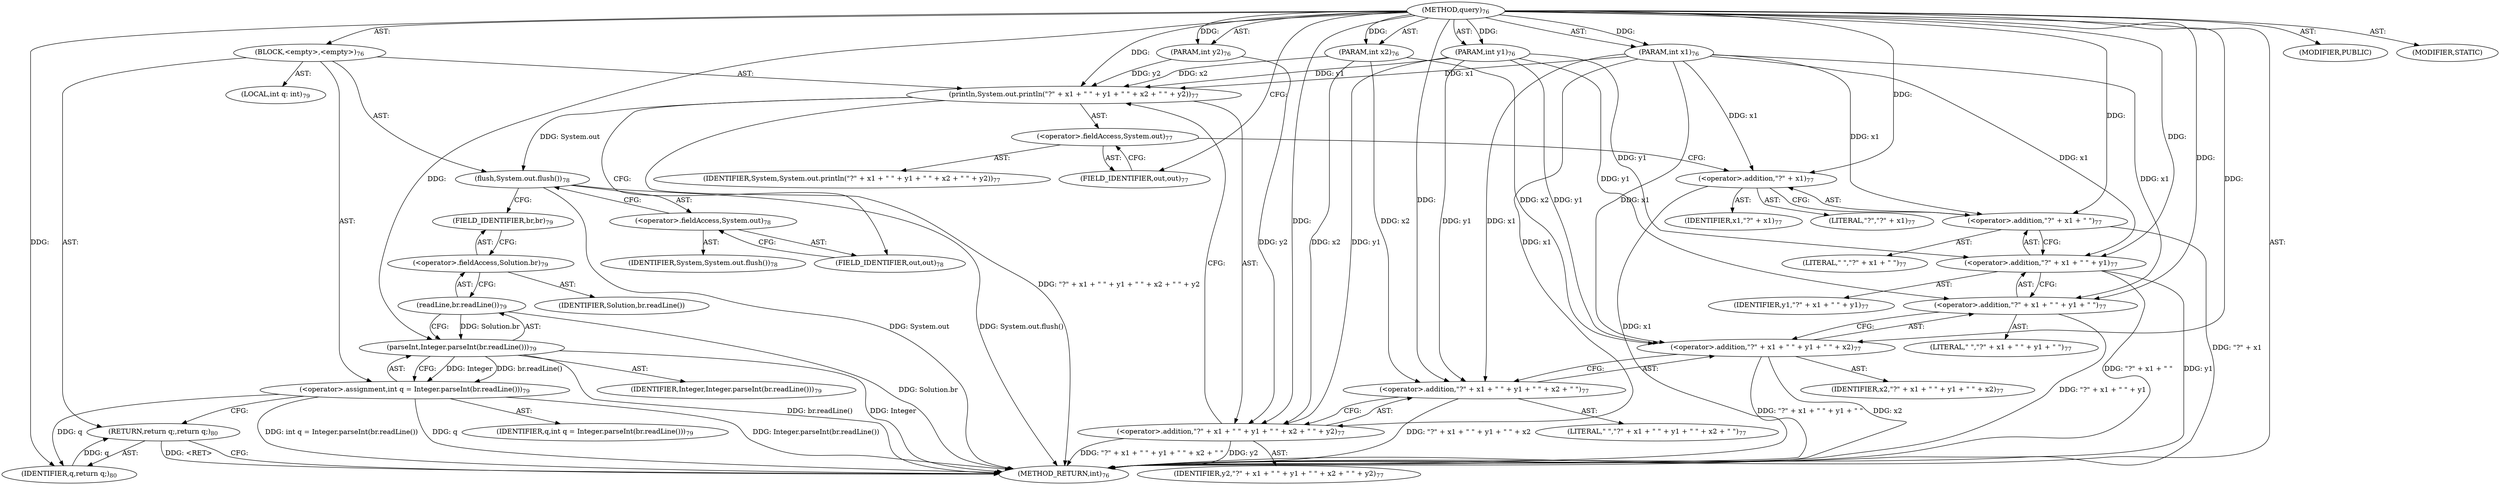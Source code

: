 digraph "query" {  
"459" [label = <(METHOD,query)<SUB>76</SUB>> ]
"460" [label = <(PARAM,int x1)<SUB>76</SUB>> ]
"461" [label = <(PARAM,int y1)<SUB>76</SUB>> ]
"462" [label = <(PARAM,int x2)<SUB>76</SUB>> ]
"463" [label = <(PARAM,int y2)<SUB>76</SUB>> ]
"464" [label = <(BLOCK,&lt;empty&gt;,&lt;empty&gt;)<SUB>76</SUB>> ]
"465" [label = <(println,System.out.println(&quot;?&quot; + x1 + &quot; &quot; + y1 + &quot; &quot; + x2 + &quot; &quot; + y2))<SUB>77</SUB>> ]
"466" [label = <(&lt;operator&gt;.fieldAccess,System.out)<SUB>77</SUB>> ]
"467" [label = <(IDENTIFIER,System,System.out.println(&quot;?&quot; + x1 + &quot; &quot; + y1 + &quot; &quot; + x2 + &quot; &quot; + y2))<SUB>77</SUB>> ]
"468" [label = <(FIELD_IDENTIFIER,out,out)<SUB>77</SUB>> ]
"469" [label = <(&lt;operator&gt;.addition,&quot;?&quot; + x1 + &quot; &quot; + y1 + &quot; &quot; + x2 + &quot; &quot; + y2)<SUB>77</SUB>> ]
"470" [label = <(&lt;operator&gt;.addition,&quot;?&quot; + x1 + &quot; &quot; + y1 + &quot; &quot; + x2 + &quot; &quot;)<SUB>77</SUB>> ]
"471" [label = <(&lt;operator&gt;.addition,&quot;?&quot; + x1 + &quot; &quot; + y1 + &quot; &quot; + x2)<SUB>77</SUB>> ]
"472" [label = <(&lt;operator&gt;.addition,&quot;?&quot; + x1 + &quot; &quot; + y1 + &quot; &quot;)<SUB>77</SUB>> ]
"473" [label = <(&lt;operator&gt;.addition,&quot;?&quot; + x1 + &quot; &quot; + y1)<SUB>77</SUB>> ]
"474" [label = <(&lt;operator&gt;.addition,&quot;?&quot; + x1 + &quot; &quot;)<SUB>77</SUB>> ]
"475" [label = <(&lt;operator&gt;.addition,&quot;?&quot; + x1)<SUB>77</SUB>> ]
"476" [label = <(LITERAL,&quot;?&quot;,&quot;?&quot; + x1)<SUB>77</SUB>> ]
"477" [label = <(IDENTIFIER,x1,&quot;?&quot; + x1)<SUB>77</SUB>> ]
"478" [label = <(LITERAL,&quot; &quot;,&quot;?&quot; + x1 + &quot; &quot;)<SUB>77</SUB>> ]
"479" [label = <(IDENTIFIER,y1,&quot;?&quot; + x1 + &quot; &quot; + y1)<SUB>77</SUB>> ]
"480" [label = <(LITERAL,&quot; &quot;,&quot;?&quot; + x1 + &quot; &quot; + y1 + &quot; &quot;)<SUB>77</SUB>> ]
"481" [label = <(IDENTIFIER,x2,&quot;?&quot; + x1 + &quot; &quot; + y1 + &quot; &quot; + x2)<SUB>77</SUB>> ]
"482" [label = <(LITERAL,&quot; &quot;,&quot;?&quot; + x1 + &quot; &quot; + y1 + &quot; &quot; + x2 + &quot; &quot;)<SUB>77</SUB>> ]
"483" [label = <(IDENTIFIER,y2,&quot;?&quot; + x1 + &quot; &quot; + y1 + &quot; &quot; + x2 + &quot; &quot; + y2)<SUB>77</SUB>> ]
"484" [label = <(flush,System.out.flush())<SUB>78</SUB>> ]
"485" [label = <(&lt;operator&gt;.fieldAccess,System.out)<SUB>78</SUB>> ]
"486" [label = <(IDENTIFIER,System,System.out.flush())<SUB>78</SUB>> ]
"487" [label = <(FIELD_IDENTIFIER,out,out)<SUB>78</SUB>> ]
"488" [label = <(LOCAL,int q: int)<SUB>79</SUB>> ]
"489" [label = <(&lt;operator&gt;.assignment,int q = Integer.parseInt(br.readLine()))<SUB>79</SUB>> ]
"490" [label = <(IDENTIFIER,q,int q = Integer.parseInt(br.readLine()))<SUB>79</SUB>> ]
"491" [label = <(parseInt,Integer.parseInt(br.readLine()))<SUB>79</SUB>> ]
"492" [label = <(IDENTIFIER,Integer,Integer.parseInt(br.readLine()))<SUB>79</SUB>> ]
"493" [label = <(readLine,br.readLine())<SUB>79</SUB>> ]
"494" [label = <(&lt;operator&gt;.fieldAccess,Solution.br)<SUB>79</SUB>> ]
"495" [label = <(IDENTIFIER,Solution,br.readLine())> ]
"496" [label = <(FIELD_IDENTIFIER,br,br)<SUB>79</SUB>> ]
"497" [label = <(RETURN,return q;,return q;)<SUB>80</SUB>> ]
"498" [label = <(IDENTIFIER,q,return q;)<SUB>80</SUB>> ]
"499" [label = <(MODIFIER,PUBLIC)> ]
"500" [label = <(MODIFIER,STATIC)> ]
"501" [label = <(METHOD_RETURN,int)<SUB>76</SUB>> ]
  "459" -> "460"  [ label = "AST: "] 
  "459" -> "461"  [ label = "AST: "] 
  "459" -> "462"  [ label = "AST: "] 
  "459" -> "463"  [ label = "AST: "] 
  "459" -> "464"  [ label = "AST: "] 
  "459" -> "499"  [ label = "AST: "] 
  "459" -> "500"  [ label = "AST: "] 
  "459" -> "501"  [ label = "AST: "] 
  "464" -> "465"  [ label = "AST: "] 
  "464" -> "484"  [ label = "AST: "] 
  "464" -> "488"  [ label = "AST: "] 
  "464" -> "489"  [ label = "AST: "] 
  "464" -> "497"  [ label = "AST: "] 
  "465" -> "466"  [ label = "AST: "] 
  "465" -> "469"  [ label = "AST: "] 
  "466" -> "467"  [ label = "AST: "] 
  "466" -> "468"  [ label = "AST: "] 
  "469" -> "470"  [ label = "AST: "] 
  "469" -> "483"  [ label = "AST: "] 
  "470" -> "471"  [ label = "AST: "] 
  "470" -> "482"  [ label = "AST: "] 
  "471" -> "472"  [ label = "AST: "] 
  "471" -> "481"  [ label = "AST: "] 
  "472" -> "473"  [ label = "AST: "] 
  "472" -> "480"  [ label = "AST: "] 
  "473" -> "474"  [ label = "AST: "] 
  "473" -> "479"  [ label = "AST: "] 
  "474" -> "475"  [ label = "AST: "] 
  "474" -> "478"  [ label = "AST: "] 
  "475" -> "476"  [ label = "AST: "] 
  "475" -> "477"  [ label = "AST: "] 
  "484" -> "485"  [ label = "AST: "] 
  "485" -> "486"  [ label = "AST: "] 
  "485" -> "487"  [ label = "AST: "] 
  "489" -> "490"  [ label = "AST: "] 
  "489" -> "491"  [ label = "AST: "] 
  "491" -> "492"  [ label = "AST: "] 
  "491" -> "493"  [ label = "AST: "] 
  "493" -> "494"  [ label = "AST: "] 
  "494" -> "495"  [ label = "AST: "] 
  "494" -> "496"  [ label = "AST: "] 
  "497" -> "498"  [ label = "AST: "] 
  "465" -> "487"  [ label = "CFG: "] 
  "484" -> "496"  [ label = "CFG: "] 
  "489" -> "497"  [ label = "CFG: "] 
  "497" -> "501"  [ label = "CFG: "] 
  "466" -> "475"  [ label = "CFG: "] 
  "469" -> "465"  [ label = "CFG: "] 
  "485" -> "484"  [ label = "CFG: "] 
  "491" -> "489"  [ label = "CFG: "] 
  "468" -> "466"  [ label = "CFG: "] 
  "470" -> "469"  [ label = "CFG: "] 
  "487" -> "485"  [ label = "CFG: "] 
  "493" -> "491"  [ label = "CFG: "] 
  "471" -> "470"  [ label = "CFG: "] 
  "494" -> "493"  [ label = "CFG: "] 
  "472" -> "471"  [ label = "CFG: "] 
  "496" -> "494"  [ label = "CFG: "] 
  "473" -> "472"  [ label = "CFG: "] 
  "474" -> "473"  [ label = "CFG: "] 
  "475" -> "474"  [ label = "CFG: "] 
  "459" -> "468"  [ label = "CFG: "] 
  "497" -> "501"  [ label = "DDG: &lt;RET&gt;"] 
  "475" -> "501"  [ label = "DDG: x1"] 
  "474" -> "501"  [ label = "DDG: &quot;?&quot; + x1"] 
  "473" -> "501"  [ label = "DDG: &quot;?&quot; + x1 + &quot; &quot;"] 
  "473" -> "501"  [ label = "DDG: y1"] 
  "472" -> "501"  [ label = "DDG: &quot;?&quot; + x1 + &quot; &quot; + y1"] 
  "471" -> "501"  [ label = "DDG: &quot;?&quot; + x1 + &quot; &quot; + y1 + &quot; &quot;"] 
  "471" -> "501"  [ label = "DDG: x2"] 
  "470" -> "501"  [ label = "DDG: &quot;?&quot; + x1 + &quot; &quot; + y1 + &quot; &quot; + x2"] 
  "469" -> "501"  [ label = "DDG: &quot;?&quot; + x1 + &quot; &quot; + y1 + &quot; &quot; + x2 + &quot; &quot;"] 
  "469" -> "501"  [ label = "DDG: y2"] 
  "465" -> "501"  [ label = "DDG: &quot;?&quot; + x1 + &quot; &quot; + y1 + &quot; &quot; + x2 + &quot; &quot; + y2"] 
  "484" -> "501"  [ label = "DDG: System.out"] 
  "484" -> "501"  [ label = "DDG: System.out.flush()"] 
  "489" -> "501"  [ label = "DDG: q"] 
  "493" -> "501"  [ label = "DDG: Solution.br"] 
  "491" -> "501"  [ label = "DDG: br.readLine()"] 
  "489" -> "501"  [ label = "DDG: Integer.parseInt(br.readLine())"] 
  "489" -> "501"  [ label = "DDG: int q = Integer.parseInt(br.readLine())"] 
  "491" -> "501"  [ label = "DDG: Integer"] 
  "459" -> "460"  [ label = "DDG: "] 
  "459" -> "461"  [ label = "DDG: "] 
  "459" -> "462"  [ label = "DDG: "] 
  "459" -> "463"  [ label = "DDG: "] 
  "491" -> "489"  [ label = "DDG: Integer"] 
  "491" -> "489"  [ label = "DDG: br.readLine()"] 
  "498" -> "497"  [ label = "DDG: q"] 
  "459" -> "465"  [ label = "DDG: "] 
  "460" -> "465"  [ label = "DDG: x1"] 
  "461" -> "465"  [ label = "DDG: y1"] 
  "462" -> "465"  [ label = "DDG: x2"] 
  "463" -> "465"  [ label = "DDG: y2"] 
  "465" -> "484"  [ label = "DDG: System.out"] 
  "489" -> "498"  [ label = "DDG: q"] 
  "459" -> "498"  [ label = "DDG: "] 
  "459" -> "469"  [ label = "DDG: "] 
  "460" -> "469"  [ label = "DDG: x1"] 
  "461" -> "469"  [ label = "DDG: y1"] 
  "462" -> "469"  [ label = "DDG: x2"] 
  "463" -> "469"  [ label = "DDG: y2"] 
  "459" -> "491"  [ label = "DDG: "] 
  "493" -> "491"  [ label = "DDG: Solution.br"] 
  "459" -> "470"  [ label = "DDG: "] 
  "460" -> "470"  [ label = "DDG: x1"] 
  "461" -> "470"  [ label = "DDG: y1"] 
  "462" -> "470"  [ label = "DDG: x2"] 
  "459" -> "471"  [ label = "DDG: "] 
  "460" -> "471"  [ label = "DDG: x1"] 
  "461" -> "471"  [ label = "DDG: y1"] 
  "462" -> "471"  [ label = "DDG: x2"] 
  "459" -> "472"  [ label = "DDG: "] 
  "460" -> "472"  [ label = "DDG: x1"] 
  "461" -> "472"  [ label = "DDG: y1"] 
  "459" -> "473"  [ label = "DDG: "] 
  "460" -> "473"  [ label = "DDG: x1"] 
  "461" -> "473"  [ label = "DDG: y1"] 
  "459" -> "474"  [ label = "DDG: "] 
  "460" -> "474"  [ label = "DDG: x1"] 
  "459" -> "475"  [ label = "DDG: "] 
  "460" -> "475"  [ label = "DDG: x1"] 
}
